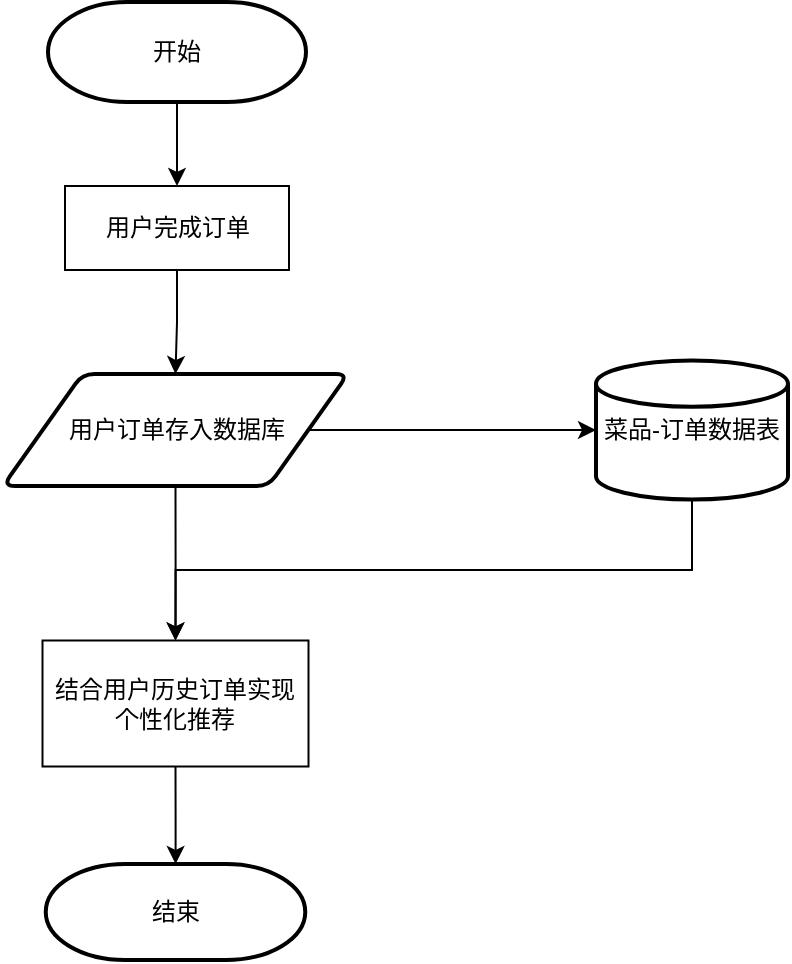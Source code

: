 <mxfile version="21.3.7" type="github">
  <diagram name="第 1 页" id="ehAhtP3hnhxLsiKWGoqG">
    <mxGraphModel dx="3468" dy="-4228" grid="0" gridSize="10" guides="1" tooltips="1" connect="1" arrows="1" fold="1" page="1" pageScale="1" pageWidth="827" pageHeight="1169" math="0" shadow="0">
      <root>
        <mxCell id="0" />
        <mxCell id="1" parent="0" />
        <mxCell id="fecSUzpUox99niT3NqIV-2" style="edgeStyle=orthogonalEdgeStyle;rounded=0;orthogonalLoop=1;jettySize=auto;html=1;exitX=0.5;exitY=1;exitDx=0;exitDy=0;exitPerimeter=0;" parent="1" source="fecSUzpUox99niT3NqIV-3" target="fecSUzpUox99niT3NqIV-5" edge="1">
          <mxGeometry relative="1" as="geometry" />
        </mxCell>
        <mxCell id="fecSUzpUox99niT3NqIV-3" value="开始" style="strokeWidth=2;html=1;shape=mxgraph.flowchart.terminator;whiteSpace=wrap;fontSize=12;" parent="1" vertex="1">
          <mxGeometry x="-2275" y="4876" width="129" height="50" as="geometry" />
        </mxCell>
        <mxCell id="fecSUzpUox99niT3NqIV-4" style="edgeStyle=orthogonalEdgeStyle;rounded=0;orthogonalLoop=1;jettySize=auto;html=1;exitX=0.5;exitY=1;exitDx=0;exitDy=0;entryX=0.5;entryY=0;entryDx=0;entryDy=0;" parent="1" source="fecSUzpUox99niT3NqIV-5" target="fecSUzpUox99niT3NqIV-8" edge="1">
          <mxGeometry relative="1" as="geometry" />
        </mxCell>
        <mxCell id="fecSUzpUox99niT3NqIV-5" value="用户完成订单" style="rounded=0;whiteSpace=wrap;html=1;fontSize=12;" parent="1" vertex="1">
          <mxGeometry x="-2266.5" y="4968" width="112" height="42" as="geometry" />
        </mxCell>
        <mxCell id="fecSUzpUox99niT3NqIV-6" style="edgeStyle=orthogonalEdgeStyle;rounded=0;orthogonalLoop=1;jettySize=auto;html=1;exitX=1;exitY=0.5;exitDx=0;exitDy=0;entryX=0;entryY=0.5;entryDx=0;entryDy=0;entryPerimeter=0;" parent="1" source="fecSUzpUox99niT3NqIV-8" target="fecSUzpUox99niT3NqIV-10" edge="1">
          <mxGeometry relative="1" as="geometry" />
        </mxCell>
        <mxCell id="fecSUzpUox99niT3NqIV-7" style="edgeStyle=orthogonalEdgeStyle;rounded=0;orthogonalLoop=1;jettySize=auto;html=1;exitX=0.5;exitY=1;exitDx=0;exitDy=0;entryX=0.5;entryY=0;entryDx=0;entryDy=0;" parent="1" source="fecSUzpUox99niT3NqIV-8" target="fecSUzpUox99niT3NqIV-12" edge="1">
          <mxGeometry relative="1" as="geometry" />
        </mxCell>
        <mxCell id="fecSUzpUox99niT3NqIV-8" value="用户订单存入数据库" style="shape=parallelogram;html=1;strokeWidth=2;perimeter=parallelogramPerimeter;whiteSpace=wrap;rounded=1;arcSize=12;size=0.23;fontSize=12;" parent="1" vertex="1">
          <mxGeometry x="-2297.5" y="5062" width="172.5" height="56" as="geometry" />
        </mxCell>
        <mxCell id="Q-Ex6bZn2ICteqh0SFU7-1" style="edgeStyle=orthogonalEdgeStyle;rounded=0;orthogonalLoop=1;jettySize=auto;html=1;exitX=0.5;exitY=1;exitDx=0;exitDy=0;exitPerimeter=0;entryX=0.5;entryY=0;entryDx=0;entryDy=0;" edge="1" parent="1" source="fecSUzpUox99niT3NqIV-10" target="fecSUzpUox99niT3NqIV-12">
          <mxGeometry relative="1" as="geometry" />
        </mxCell>
        <mxCell id="fecSUzpUox99niT3NqIV-10" value="菜品-订单数据表" style="strokeWidth=2;html=1;shape=mxgraph.flowchart.database;whiteSpace=wrap;" parent="1" vertex="1">
          <mxGeometry x="-2001" y="5055.25" width="96" height="69.5" as="geometry" />
        </mxCell>
        <mxCell id="Q-Ex6bZn2ICteqh0SFU7-2" style="edgeStyle=orthogonalEdgeStyle;rounded=0;orthogonalLoop=1;jettySize=auto;html=1;exitX=0.5;exitY=1;exitDx=0;exitDy=0;" edge="1" parent="1" source="fecSUzpUox99niT3NqIV-12" target="fecSUzpUox99niT3NqIV-13">
          <mxGeometry relative="1" as="geometry" />
        </mxCell>
        <mxCell id="fecSUzpUox99niT3NqIV-12" value="结合用户历史订单实现个性化推荐" style="rounded=0;whiteSpace=wrap;html=1;fontSize=12;" parent="1" vertex="1">
          <mxGeometry x="-2277.75" y="5195.25" width="133" height="63" as="geometry" />
        </mxCell>
        <mxCell id="fecSUzpUox99niT3NqIV-13" value="结束" style="strokeWidth=2;html=1;shape=mxgraph.flowchart.terminator;whiteSpace=wrap;fontSize=12;" parent="1" vertex="1">
          <mxGeometry x="-2276.12" y="5307" width="129.75" height="48" as="geometry" />
        </mxCell>
      </root>
    </mxGraphModel>
  </diagram>
</mxfile>
